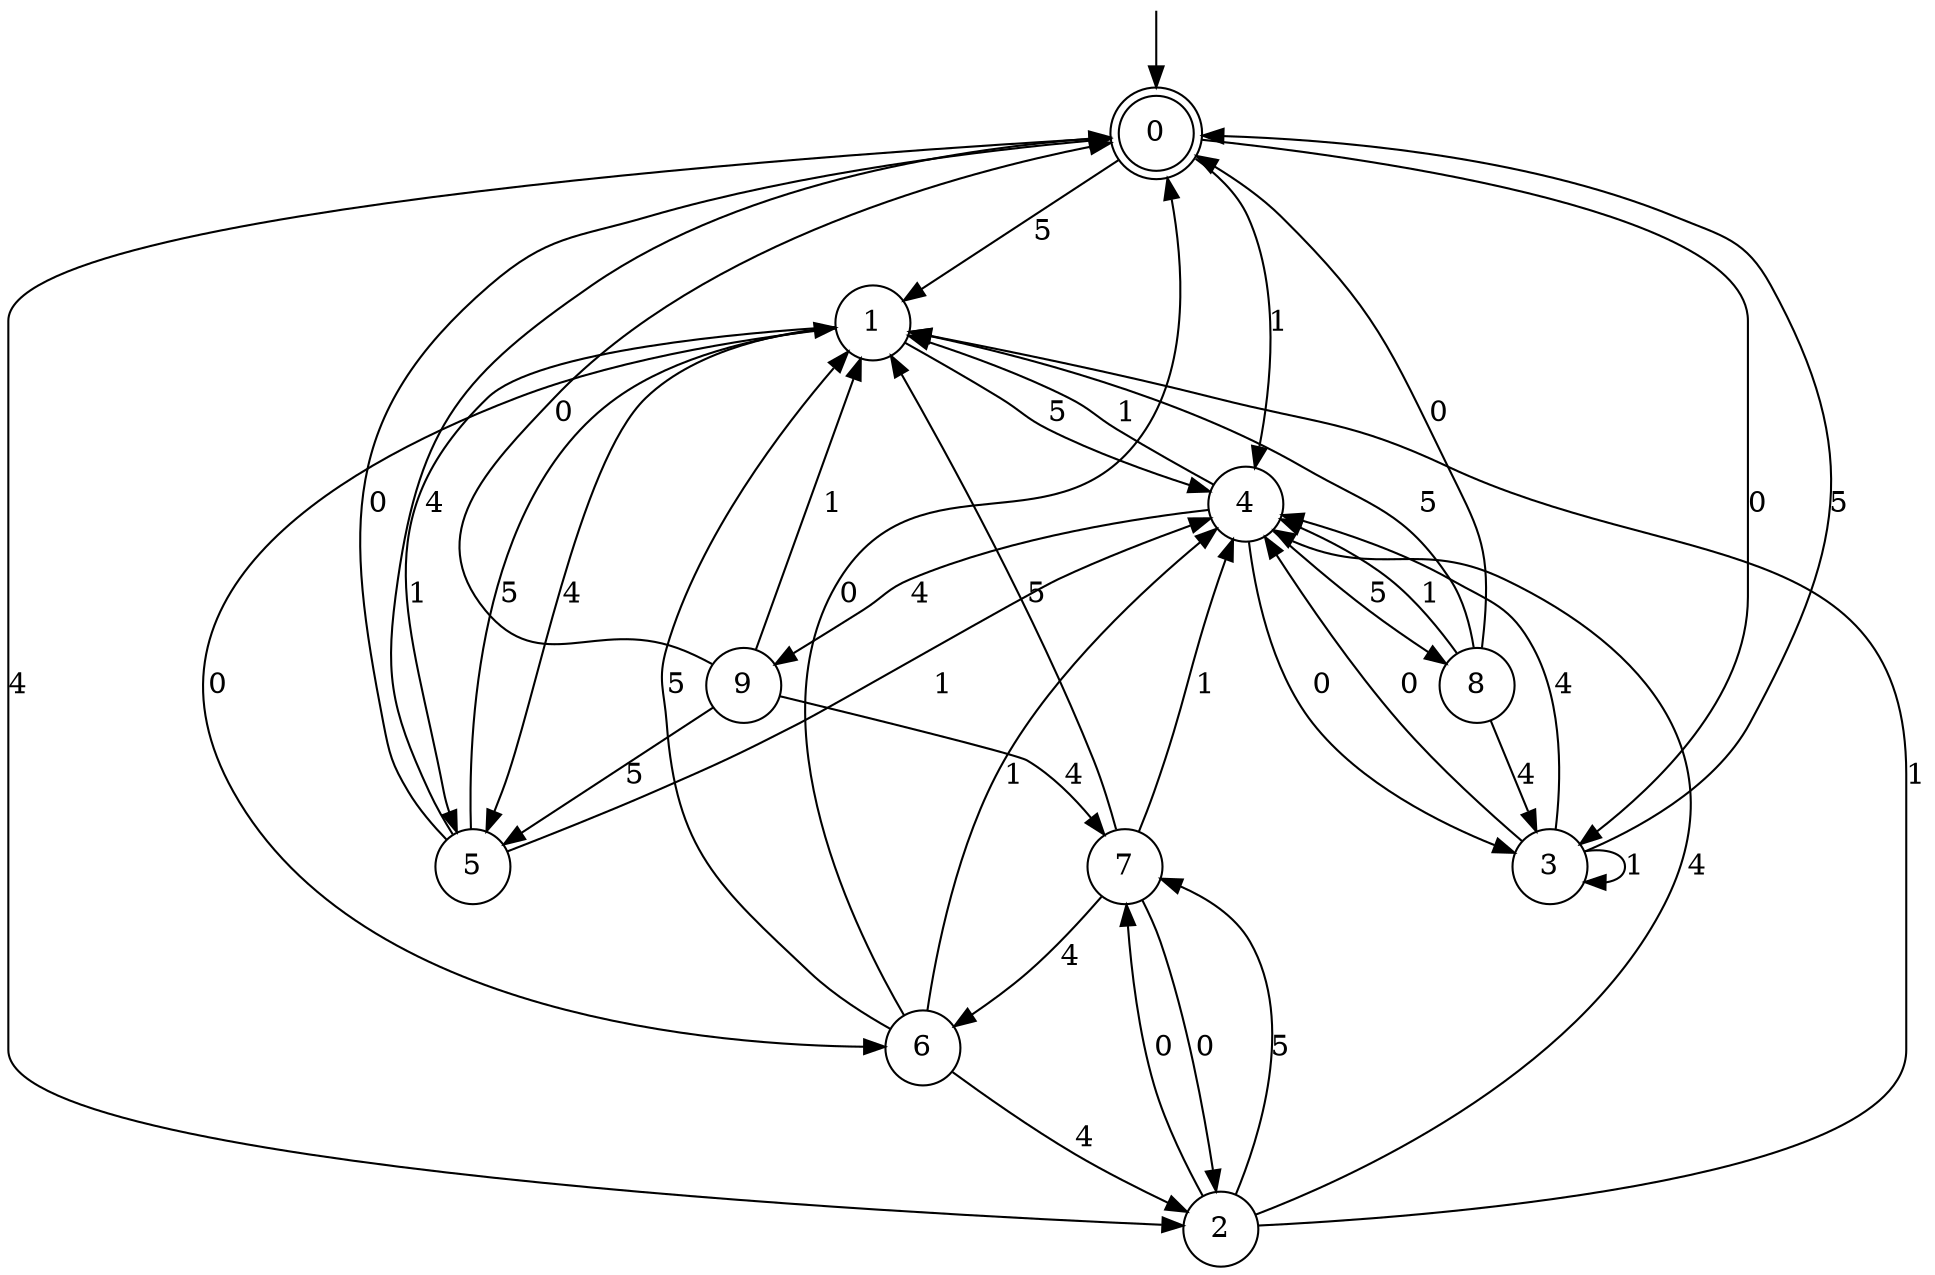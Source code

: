 digraph g {

	s0 [shape="doublecircle" label="0"];
	s1 [shape="circle" label="1"];
	s2 [shape="circle" label="2"];
	s3 [shape="circle" label="3"];
	s4 [shape="circle" label="4"];
	s5 [shape="circle" label="5"];
	s6 [shape="circle" label="6"];
	s7 [shape="circle" label="7"];
	s8 [shape="circle" label="8"];
	s9 [shape="circle" label="9"];
	s0 -> s1 [label="5"];
	s0 -> s2 [label="4"];
	s0 -> s3 [label="0"];
	s0 -> s4 [label="1"];
	s1 -> s4 [label="5"];
	s1 -> s5 [label="4"];
	s1 -> s6 [label="0"];
	s1 -> s5 [label="1"];
	s2 -> s7 [label="5"];
	s2 -> s4 [label="4"];
	s2 -> s7 [label="0"];
	s2 -> s1 [label="1"];
	s3 -> s0 [label="5"];
	s3 -> s4 [label="4"];
	s3 -> s4 [label="0"];
	s3 -> s3 [label="1"];
	s4 -> s8 [label="5"];
	s4 -> s9 [label="4"];
	s4 -> s3 [label="0"];
	s4 -> s1 [label="1"];
	s5 -> s1 [label="5"];
	s5 -> s0 [label="4"];
	s5 -> s0 [label="0"];
	s5 -> s4 [label="1"];
	s6 -> s1 [label="5"];
	s6 -> s2 [label="4"];
	s6 -> s0 [label="0"];
	s6 -> s4 [label="1"];
	s7 -> s1 [label="5"];
	s7 -> s6 [label="4"];
	s7 -> s2 [label="0"];
	s7 -> s4 [label="1"];
	s8 -> s1 [label="5"];
	s8 -> s3 [label="4"];
	s8 -> s0 [label="0"];
	s8 -> s4 [label="1"];
	s9 -> s5 [label="5"];
	s9 -> s7 [label="4"];
	s9 -> s0 [label="0"];
	s9 -> s1 [label="1"];

__start0 [label="" shape="none" width="0" height="0"];
__start0 -> s0;

}
